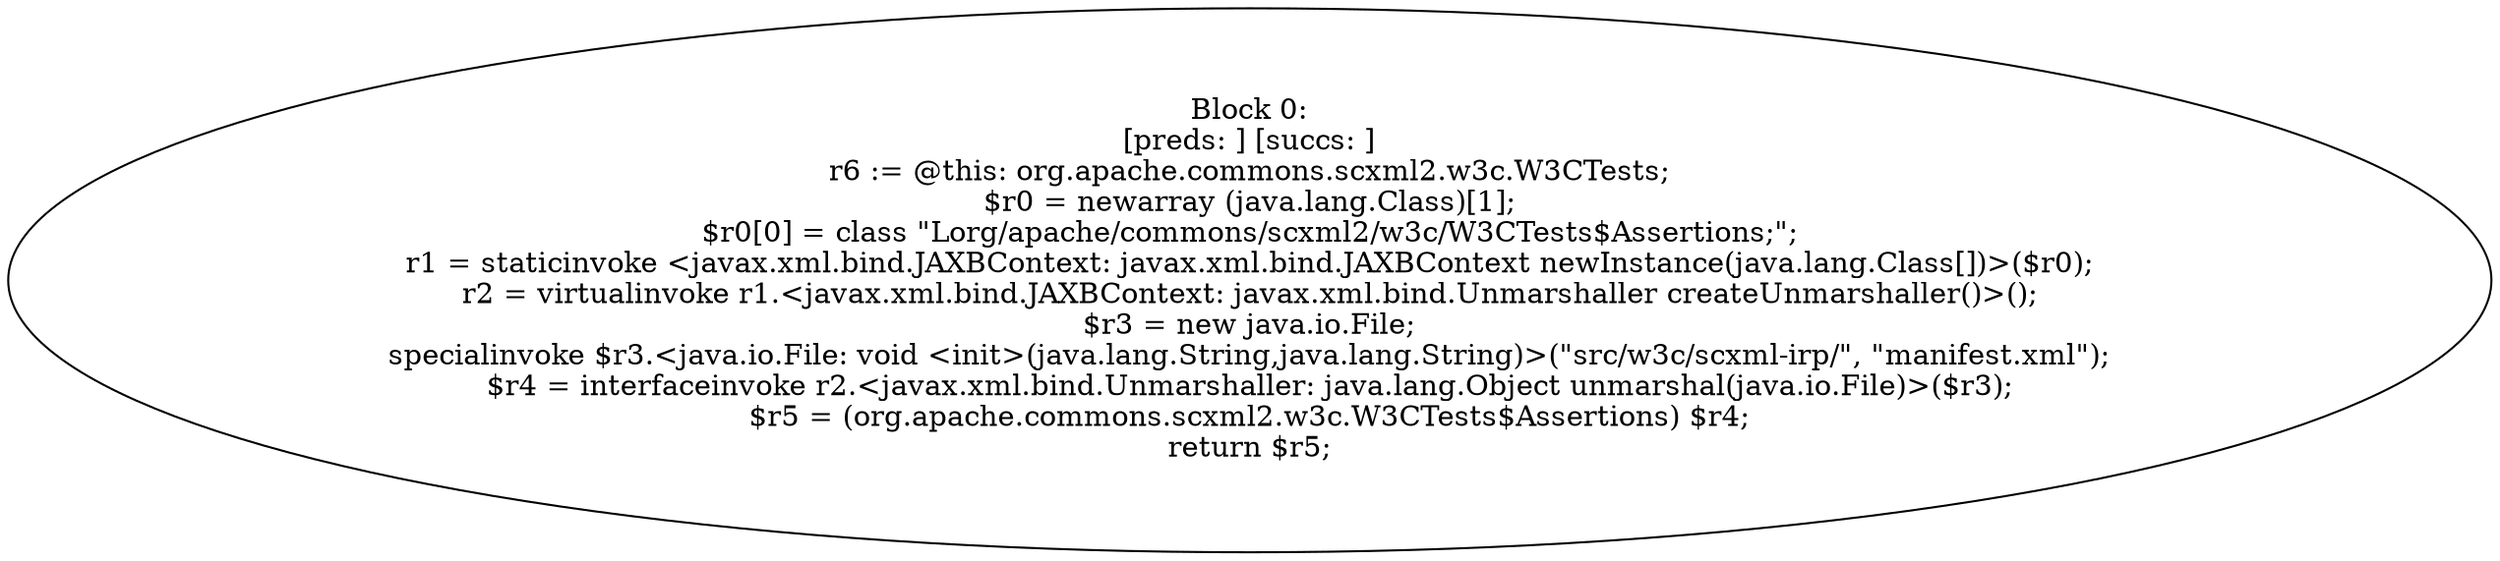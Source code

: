digraph "unitGraph" {
    "Block 0:
[preds: ] [succs: ]
r6 := @this: org.apache.commons.scxml2.w3c.W3CTests;
$r0 = newarray (java.lang.Class)[1];
$r0[0] = class \"Lorg/apache/commons/scxml2/w3c/W3CTests$Assertions;\";
r1 = staticinvoke <javax.xml.bind.JAXBContext: javax.xml.bind.JAXBContext newInstance(java.lang.Class[])>($r0);
r2 = virtualinvoke r1.<javax.xml.bind.JAXBContext: javax.xml.bind.Unmarshaller createUnmarshaller()>();
$r3 = new java.io.File;
specialinvoke $r3.<java.io.File: void <init>(java.lang.String,java.lang.String)>(\"src/w3c/scxml-irp/\", \"manifest.xml\");
$r4 = interfaceinvoke r2.<javax.xml.bind.Unmarshaller: java.lang.Object unmarshal(java.io.File)>($r3);
$r5 = (org.apache.commons.scxml2.w3c.W3CTests$Assertions) $r4;
return $r5;
"
}
